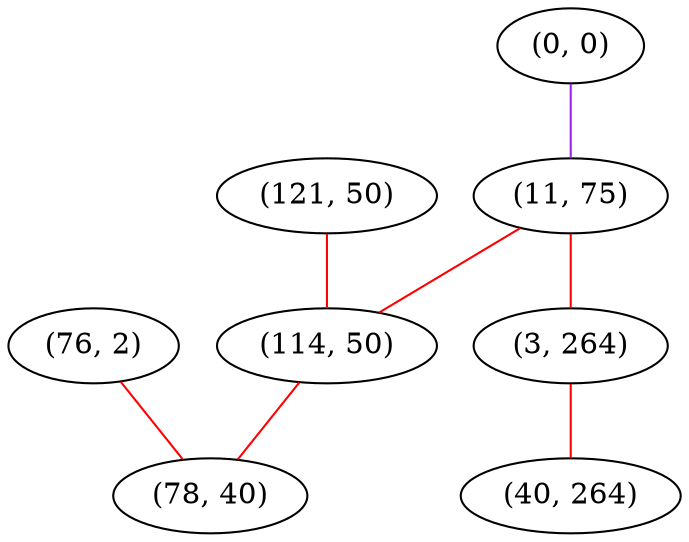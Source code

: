 graph "" {
"(76, 2)";
"(0, 0)";
"(11, 75)";
"(121, 50)";
"(3, 264)";
"(40, 264)";
"(114, 50)";
"(78, 40)";
"(76, 2)" -- "(78, 40)"  [color=red, key=0, weight=1];
"(0, 0)" -- "(11, 75)"  [color=purple, key=0, weight=4];
"(11, 75)" -- "(3, 264)"  [color=red, key=0, weight=1];
"(11, 75)" -- "(114, 50)"  [color=red, key=0, weight=1];
"(121, 50)" -- "(114, 50)"  [color=red, key=0, weight=1];
"(3, 264)" -- "(40, 264)"  [color=red, key=0, weight=1];
"(114, 50)" -- "(78, 40)"  [color=red, key=0, weight=1];
}
